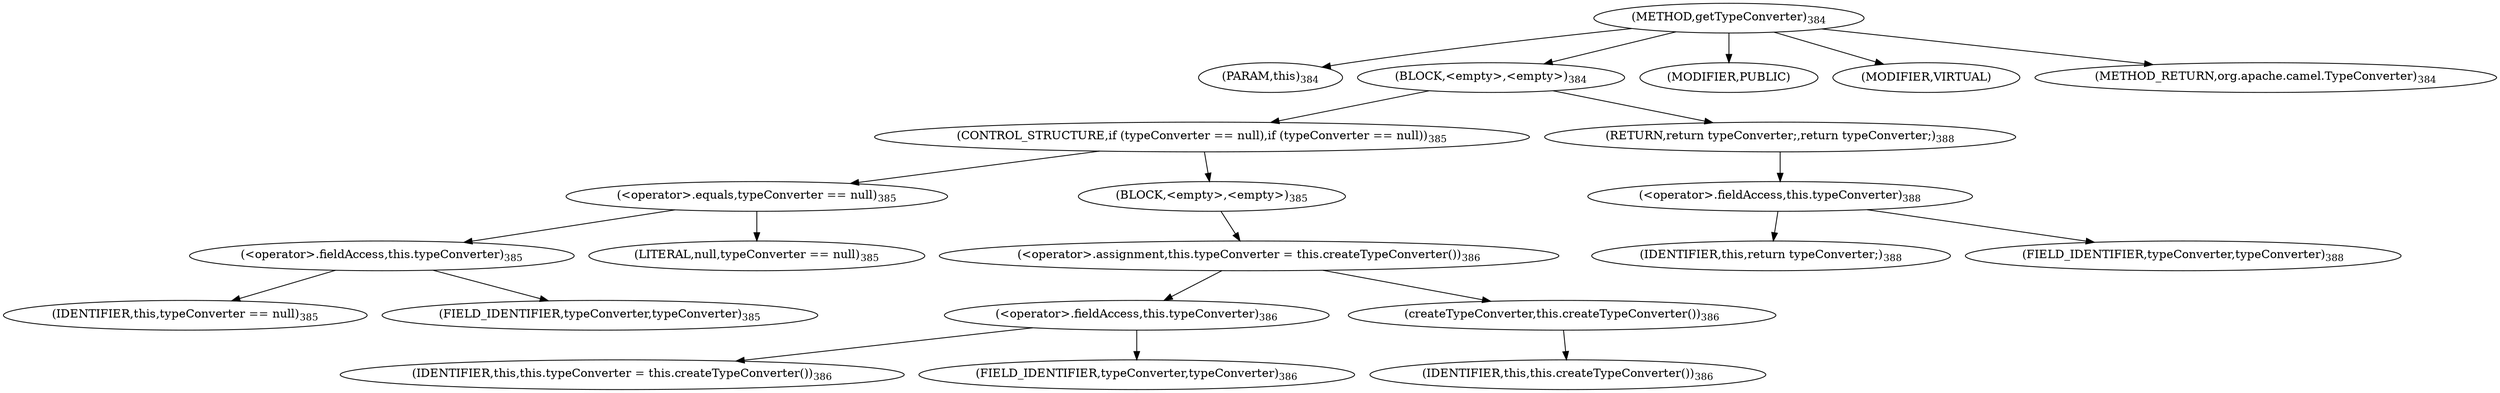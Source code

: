 digraph "getTypeConverter" {  
"1133" [label = <(METHOD,getTypeConverter)<SUB>384</SUB>> ]
"56" [label = <(PARAM,this)<SUB>384</SUB>> ]
"1134" [label = <(BLOCK,&lt;empty&gt;,&lt;empty&gt;)<SUB>384</SUB>> ]
"1135" [label = <(CONTROL_STRUCTURE,if (typeConverter == null),if (typeConverter == null))<SUB>385</SUB>> ]
"1136" [label = <(&lt;operator&gt;.equals,typeConverter == null)<SUB>385</SUB>> ]
"1137" [label = <(&lt;operator&gt;.fieldAccess,this.typeConverter)<SUB>385</SUB>> ]
"1138" [label = <(IDENTIFIER,this,typeConverter == null)<SUB>385</SUB>> ]
"1139" [label = <(FIELD_IDENTIFIER,typeConverter,typeConverter)<SUB>385</SUB>> ]
"1140" [label = <(LITERAL,null,typeConverter == null)<SUB>385</SUB>> ]
"1141" [label = <(BLOCK,&lt;empty&gt;,&lt;empty&gt;)<SUB>385</SUB>> ]
"1142" [label = <(&lt;operator&gt;.assignment,this.typeConverter = this.createTypeConverter())<SUB>386</SUB>> ]
"1143" [label = <(&lt;operator&gt;.fieldAccess,this.typeConverter)<SUB>386</SUB>> ]
"1144" [label = <(IDENTIFIER,this,this.typeConverter = this.createTypeConverter())<SUB>386</SUB>> ]
"1145" [label = <(FIELD_IDENTIFIER,typeConverter,typeConverter)<SUB>386</SUB>> ]
"1146" [label = <(createTypeConverter,this.createTypeConverter())<SUB>386</SUB>> ]
"55" [label = <(IDENTIFIER,this,this.createTypeConverter())<SUB>386</SUB>> ]
"1147" [label = <(RETURN,return typeConverter;,return typeConverter;)<SUB>388</SUB>> ]
"1148" [label = <(&lt;operator&gt;.fieldAccess,this.typeConverter)<SUB>388</SUB>> ]
"1149" [label = <(IDENTIFIER,this,return typeConverter;)<SUB>388</SUB>> ]
"1150" [label = <(FIELD_IDENTIFIER,typeConverter,typeConverter)<SUB>388</SUB>> ]
"1151" [label = <(MODIFIER,PUBLIC)> ]
"1152" [label = <(MODIFIER,VIRTUAL)> ]
"1153" [label = <(METHOD_RETURN,org.apache.camel.TypeConverter)<SUB>384</SUB>> ]
  "1133" -> "56" 
  "1133" -> "1134" 
  "1133" -> "1151" 
  "1133" -> "1152" 
  "1133" -> "1153" 
  "1134" -> "1135" 
  "1134" -> "1147" 
  "1135" -> "1136" 
  "1135" -> "1141" 
  "1136" -> "1137" 
  "1136" -> "1140" 
  "1137" -> "1138" 
  "1137" -> "1139" 
  "1141" -> "1142" 
  "1142" -> "1143" 
  "1142" -> "1146" 
  "1143" -> "1144" 
  "1143" -> "1145" 
  "1146" -> "55" 
  "1147" -> "1148" 
  "1148" -> "1149" 
  "1148" -> "1150" 
}

